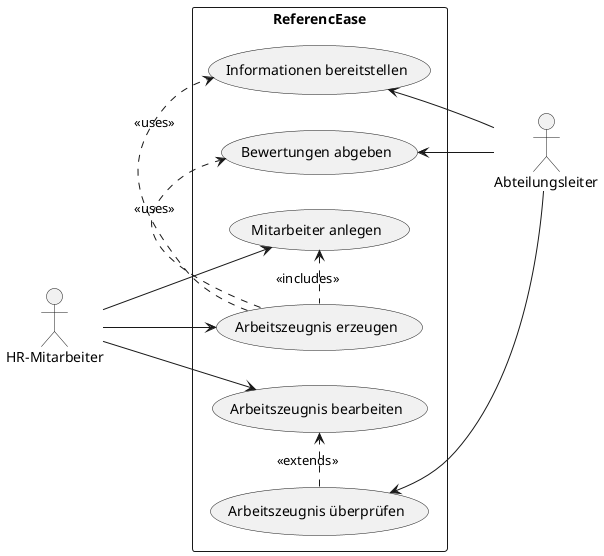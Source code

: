 @startuml
left to right direction
actor "HR-Mitarbeiter" as HR
actor "Abteilungsleiter" as AL

rectangle "ReferencEase" {
HR --> (Mitarbeiter anlegen)
HR --> (Arbeitszeugnis erzeugen)
HR --> (Arbeitszeugnis bearbeiten)


(Informationen bereitstellen) <-- AL
(Bewertungen abgeben) <-- AL
(Arbeitszeugnis überprüfen) <-- AL


(Mitarbeiter anlegen) <. (Arbeitszeugnis erzeugen) : <<includes>>
(Arbeitszeugnis erzeugen) .> (Informationen bereitstellen) : <<uses>>
(Arbeitszeugnis erzeugen) .> (Bewertungen abgeben) : <<uses>>
(Arbeitszeugnis überprüfen) .> (Arbeitszeugnis bearbeiten) : <<extends>>
}

@enduml
